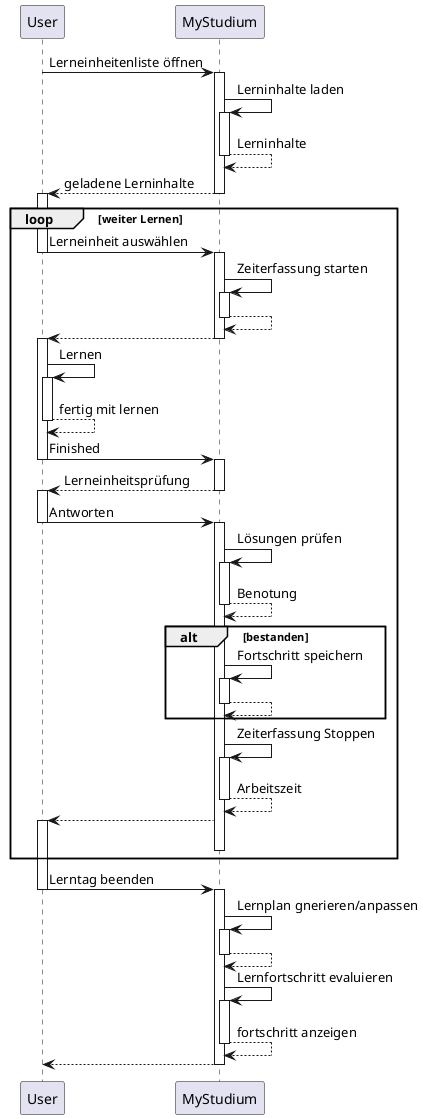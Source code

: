 @startuml Sequenz Lerneinheit absolvieren

User-> MyStudium: Lerneinheitenliste öffnen
activate MyStudium
MyStudium -> MyStudium: Lerninhalte laden
activate MyStudium
MyStudium --> MyStudium : Lerninhalte
deactivate MyStudium
User <-- MyStudium : geladene Lerninhalte
deactivate MyStudium
activate User
loop weiter Lernen
User -> MyStudium: Lerneinheit auswählen
deactivate User
activate MyStudium
MyStudium -> MyStudium: Zeiterfassung starten
activate MyStudium
MyStudium --> MyStudium:
deactivate MyStudium
User <-- MyStudium
deactivate MyStudium
activate User
User -> User: Lernen
activate User
User --> User: fertig mit lernen
deactivate User
User -> MyStudium: Finished
deactivate User
activate MyStudium
User <-- MyStudium: Lerneinheitsprüfung
deactivate MyStudium
activate User

User -> MyStudium: Antworten
deactivate User
activate MyStudium
MyStudium ->  MyStudium: Lösungen prüfen
activate MyStudium
MyStudium --> MyStudium: Benotung
deactivate MyStudium
alt bestanden
MyStudium -> MyStudium: Fortschritt speichern
activate MyStudium
MyStudium --> MyStudium
deactivate MyStudium

end

MyStudium -> MyStudium: Zeiterfassung Stoppen
activate MyStudium
MyStudium --> MyStudium: Arbeitszeit
deactivate MyStudium
User <-- MyStudium
activate User
deactivate MyStudium
end
User -> MyStudium: Lerntag beenden
deactivate User
activate MyStudium
MyStudium -> MyStudium: Lernplan gnerieren/anpassen
activate MyStudium
MyStudium --> MyStudium
deactivate MyStudium
MyStudium -> MyStudium: Lernfortschritt evaluieren
activate MyStudium
MyStudium --> MyStudium: fortschritt anzeigen
deactivate MyStudium
User <-- MyStudium
deactivate MyStudium


@enduml
